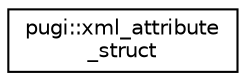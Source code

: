 digraph "Graphical Class Hierarchy"
{
  edge [fontname="Helvetica",fontsize="10",labelfontname="Helvetica",labelfontsize="10"];
  node [fontname="Helvetica",fontsize="10",shape=record];
  rankdir="LR";
  Node1 [label="pugi::xml_attribute\l_struct",height=0.2,width=0.4,color="black", fillcolor="white", style="filled",URL="$structpugi_1_1xml__attribute__struct.html",tooltip="A &#39;name=value&#39; XML attribute structure. "];
}
